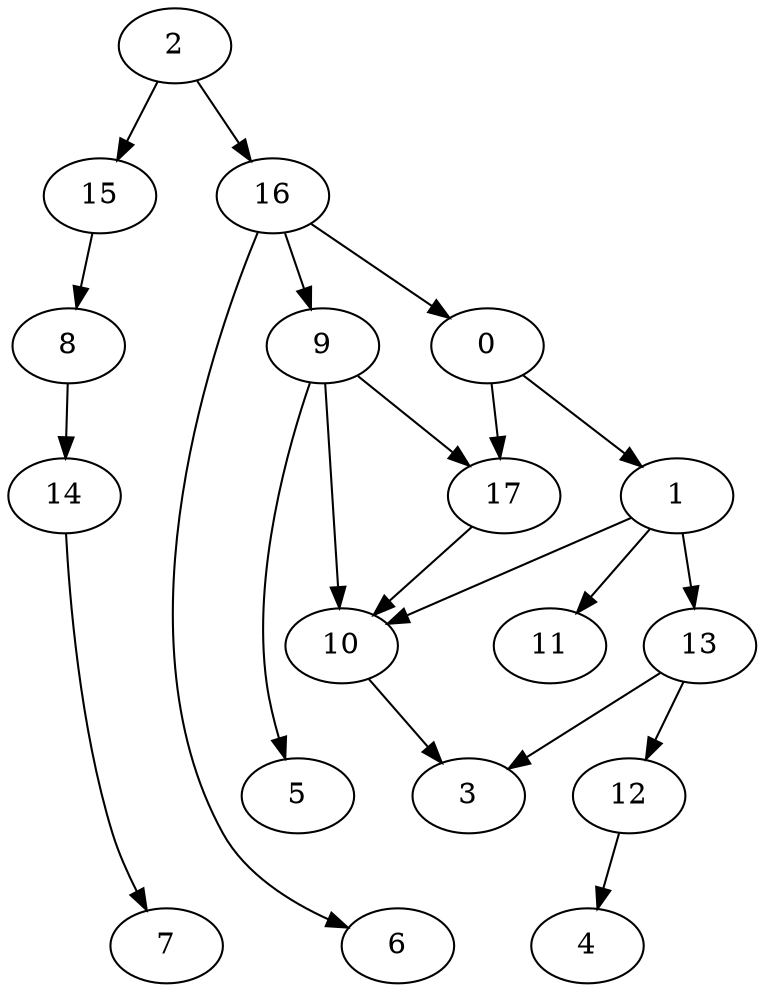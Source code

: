digraph g {
0;
1;
2;
3;
4;
5;
6;
7;
8;
9;
10;
11;
12;
13;
14;
15;
16;
17;
0 -> 1 [weight=0];
0 -> 17 [weight=0];
1 -> 10 [weight=0];
1 -> 11 [weight=0];
1 -> 13 [weight=0];
2 -> 15 [weight=0];
2 -> 16 [weight=0];
8 -> 14 [weight=0];
9 -> 17 [weight=0];
9 -> 10 [weight=0];
9 -> 5 [weight=0];
10 -> 3 [weight=0];
12 -> 4 [weight=0];
13 -> 3 [weight=0];
13 -> 12 [weight=0];
14 -> 7 [weight=0];
15 -> 8 [weight=0];
16 -> 0 [weight=0];
16 -> 6 [weight=0];
16 -> 9 [weight=0];
17 -> 10 [weight=0];
}
